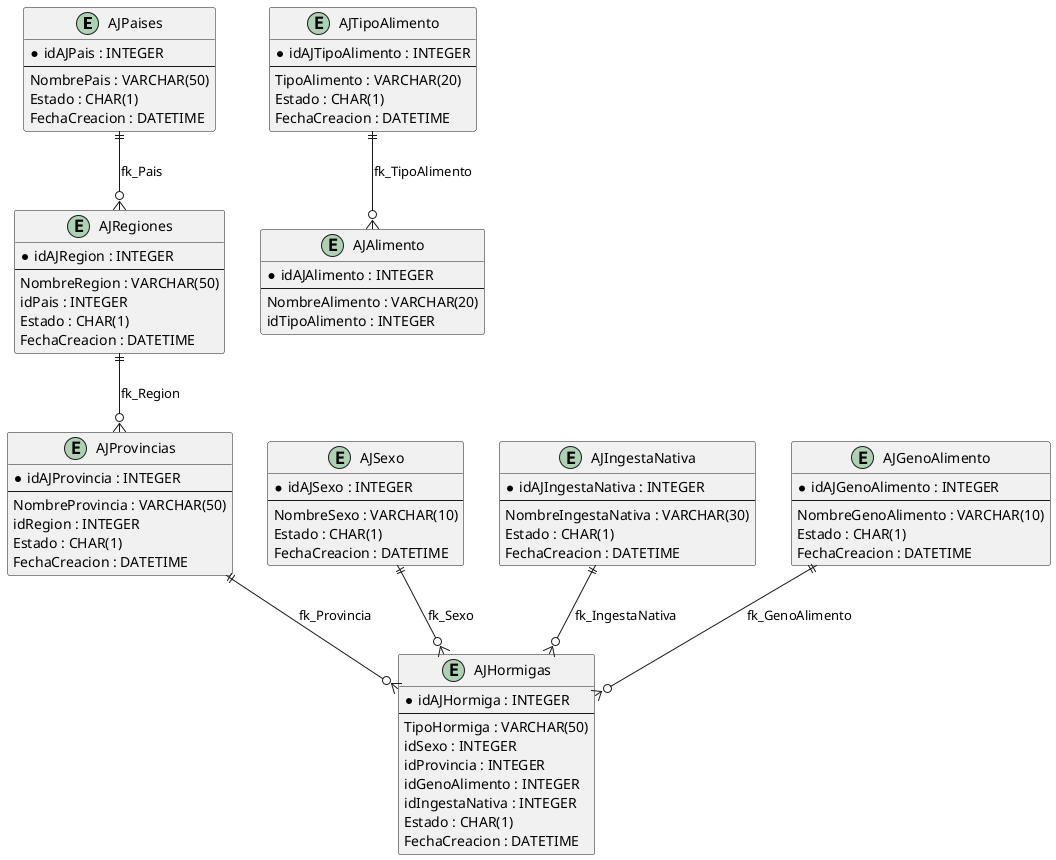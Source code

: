 @startuml

entity AJPaises {
  * idAJPais : INTEGER
  --
  NombrePais : VARCHAR(50)
  Estado : CHAR(1)
  FechaCreacion : DATETIME
}

entity AJRegiones {
  * idAJRegion : INTEGER
  --
  NombreRegion : VARCHAR(50)
  idPais : INTEGER
  Estado : CHAR(1)
  FechaCreacion : DATETIME
}

entity AJProvincias {
  * idAJProvincia : INTEGER
  --
  NombreProvincia : VARCHAR(50)
  idRegion : INTEGER
  Estado : CHAR(1)
  FechaCreacion : DATETIME
}

entity AJSexo {
  * idAJSexo : INTEGER
  --
  NombreSexo : VARCHAR(10)
  Estado : CHAR(1)
  FechaCreacion : DATETIME
}

entity AJIngestaNativa {
  * idAJIngestaNativa : INTEGER
  --
  NombreIngestaNativa : VARCHAR(30)
  Estado : CHAR(1)
  FechaCreacion : DATETIME
}

entity AJGenoAlimento {
  * idAJGenoAlimento : INTEGER
  --
  NombreGenoAlimento : VARCHAR(10)
  Estado : CHAR(1)
  FechaCreacion : DATETIME
}

entity AJTipoAlimento {
  * idAJTipoAlimento : INTEGER
  --
  TipoAlimento : VARCHAR(20)
  Estado : CHAR(1)
  FechaCreacion : DATETIME
}

entity AJAlimento {
  * idAJAlimento : INTEGER
  --
  NombreAlimento : VARCHAR(20)
  idTipoAlimento : INTEGER
}

entity AJHormigas {
  * idAJHormiga : INTEGER
  --
  TipoHormiga : VARCHAR(50)
  idSexo : INTEGER
  idProvincia : INTEGER
  idGenoAlimento : INTEGER
  idIngestaNativa : INTEGER
  Estado : CHAR(1)
  FechaCreacion : DATETIME
}

AJPaises ||--o{ AJRegiones : "fk_Pais"
AJRegiones ||--o{ AJProvincias : "fk_Region"
AJTipoAlimento ||--o{ AJAlimento : "fk_TipoAlimento"
AJSexo ||--o{ AJHormigas : "fk_Sexo"
AJProvincias ||--o{ AJHormigas : "fk_Provincia"
AJGenoAlimento ||--o{ AJHormigas : "fk_GenoAlimento"
AJIngestaNativa ||--o{ AJHormigas : "fk_IngestaNativa"

@enduml
